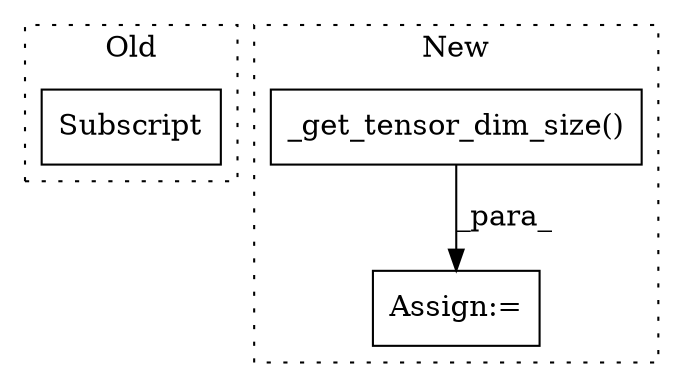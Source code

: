 digraph G {
subgraph cluster0 {
1 [label="Subscript" a="63" s="31191,0" l="16,0" shape="box"];
label = "Old";
style="dotted";
}
subgraph cluster1 {
2 [label="_get_tensor_dim_size()" a="75" s="30208,30256" l="30,1" shape="box"];
3 [label="Assign:=" a="68" s="30205" l="3" shape="box"];
label = "New";
style="dotted";
}
2 -> 3 [label="_para_"];
}